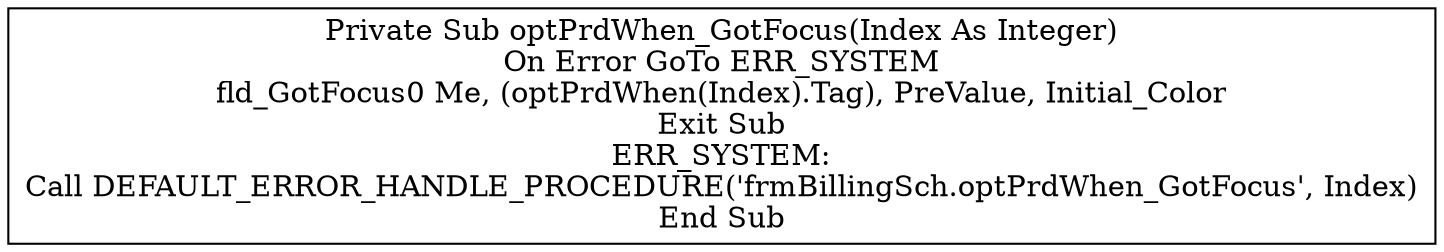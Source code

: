 digraph G{
Node_1 [ label ="Private Sub optPrdWhen_GotFocus(Index As Integer)\nOn Error GoTo ERR_SYSTEM\nfld_GotFocus0 Me, (optPrdWhen(Index).Tag), PreValue, Initial_Color\nExit Sub\nERR_SYSTEM:\nCall DEFAULT_ERROR_HANDLE_PROCEDURE('frmBillingSch.optPrdWhen_GotFocus', Index)\nEnd Sub",shape="box"];
}
